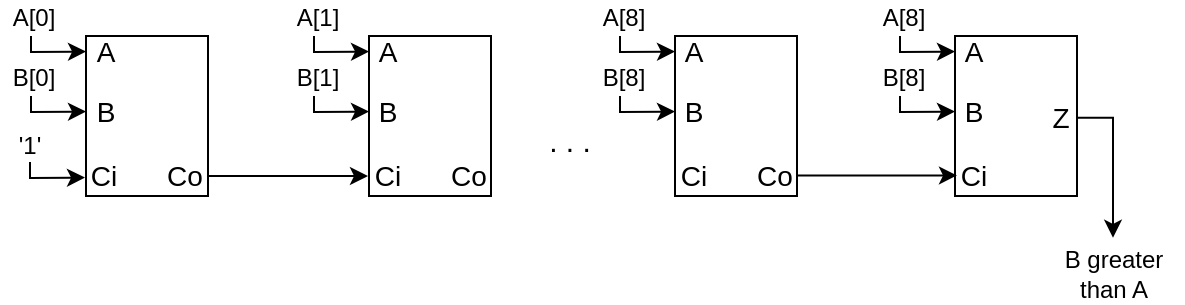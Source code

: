 <mxfile version="24.2.5" type="device">
  <diagram name="Página-1" id="vRxYO6DMqXa_rJUMRlu8">
    <mxGraphModel dx="607" dy="836" grid="1" gridSize="10" guides="1" tooltips="1" connect="1" arrows="1" fold="1" page="1" pageScale="1" pageWidth="827" pageHeight="1169" math="0" shadow="0">
      <root>
        <mxCell id="0" />
        <mxCell id="1" parent="0" />
        <mxCell id="k03Bdu_cSl1INezrBL65-53" value="" style="rounded=0;whiteSpace=wrap;html=1;" vertex="1" parent="1">
          <mxGeometry x="1526" y="850" width="61" height="80" as="geometry" />
        </mxCell>
        <mxCell id="k03Bdu_cSl1INezrBL65-54" value="&lt;font style=&quot;font-size: 14px;&quot;&gt;A&lt;/font&gt;" style="text;html=1;align=center;verticalAlign=middle;whiteSpace=wrap;rounded=0;" vertex="1" parent="1">
          <mxGeometry x="1526.5" y="850" width="18" height="16" as="geometry" />
        </mxCell>
        <mxCell id="k03Bdu_cSl1INezrBL65-55" value="&lt;font style=&quot;font-size: 14px;&quot;&gt;Ci&lt;/font&gt;" style="text;html=1;align=center;verticalAlign=middle;whiteSpace=wrap;rounded=0;" vertex="1" parent="1">
          <mxGeometry x="1528" y="911.63" width="14" height="16.75" as="geometry" />
        </mxCell>
        <mxCell id="k03Bdu_cSl1INezrBL65-56" value="&lt;font style=&quot;font-size: 14px;&quot;&gt;Co&lt;/font&gt;" style="text;html=1;align=center;verticalAlign=middle;whiteSpace=wrap;rounded=0;" vertex="1" parent="1">
          <mxGeometry x="1564" y="910.88" width="23" height="18.25" as="geometry" />
        </mxCell>
        <mxCell id="k03Bdu_cSl1INezrBL65-58" value="&lt;font style=&quot;font-size: 14px;&quot;&gt;B&lt;/font&gt;" style="text;html=1;align=center;verticalAlign=middle;whiteSpace=wrap;rounded=0;" vertex="1" parent="1">
          <mxGeometry x="1526.5" y="880" width="18" height="16" as="geometry" />
        </mxCell>
        <mxCell id="k03Bdu_cSl1INezrBL65-59" value="" style="rounded=0;whiteSpace=wrap;html=1;" vertex="1" parent="1">
          <mxGeometry x="1667.5" y="850" width="61" height="80" as="geometry" />
        </mxCell>
        <mxCell id="k03Bdu_cSl1INezrBL65-60" value="&lt;font style=&quot;font-size: 14px;&quot;&gt;A&lt;/font&gt;" style="text;html=1;align=center;verticalAlign=middle;whiteSpace=wrap;rounded=0;" vertex="1" parent="1">
          <mxGeometry x="1668" y="850" width="18" height="16" as="geometry" />
        </mxCell>
        <mxCell id="k03Bdu_cSl1INezrBL65-61" value="&lt;font style=&quot;font-size: 14px;&quot;&gt;Ci&lt;/font&gt;" style="text;html=1;align=center;verticalAlign=middle;whiteSpace=wrap;rounded=0;" vertex="1" parent="1">
          <mxGeometry x="1669.5" y="911.63" width="14" height="16.75" as="geometry" />
        </mxCell>
        <mxCell id="k03Bdu_cSl1INezrBL65-62" value="&lt;font style=&quot;font-size: 14px;&quot;&gt;Co&lt;/font&gt;" style="text;html=1;align=center;verticalAlign=middle;whiteSpace=wrap;rounded=0;" vertex="1" parent="1">
          <mxGeometry x="1705.5" y="910.88" width="23" height="18.25" as="geometry" />
        </mxCell>
        <mxCell id="k03Bdu_cSl1INezrBL65-64" value="&lt;font style=&quot;font-size: 14px;&quot;&gt;B&lt;/font&gt;" style="text;html=1;align=center;verticalAlign=middle;whiteSpace=wrap;rounded=0;" vertex="1" parent="1">
          <mxGeometry x="1668" y="880" width="18" height="16" as="geometry" />
        </mxCell>
        <mxCell id="k03Bdu_cSl1INezrBL65-65" value="" style="endArrow=classic;html=1;rounded=0;exitX=1;exitY=0.5;exitDx=0;exitDy=0;" edge="1" parent="1" source="k03Bdu_cSl1INezrBL65-56">
          <mxGeometry width="50" height="50" relative="1" as="geometry">
            <mxPoint x="1609.5" y="919.81" as="sourcePoint" />
            <mxPoint x="1667" y="920" as="targetPoint" />
          </mxGeometry>
        </mxCell>
        <mxCell id="k03Bdu_cSl1INezrBL65-67" value="" style="endArrow=classic;html=1;rounded=0;" edge="1" parent="1">
          <mxGeometry width="50" height="50" relative="1" as="geometry">
            <mxPoint x="1640" y="850" as="sourcePoint" />
            <mxPoint x="1667.5" y="857.76" as="targetPoint" />
            <Array as="points">
              <mxPoint x="1640" y="858" />
            </Array>
          </mxGeometry>
        </mxCell>
        <mxCell id="k03Bdu_cSl1INezrBL65-68" value="" style="endArrow=classic;html=1;rounded=0;" edge="1" parent="1">
          <mxGeometry width="50" height="50" relative="1" as="geometry">
            <mxPoint x="1640" y="880" as="sourcePoint" />
            <mxPoint x="1667.5" y="887.76" as="targetPoint" />
            <Array as="points">
              <mxPoint x="1640" y="888" />
            </Array>
          </mxGeometry>
        </mxCell>
        <mxCell id="k03Bdu_cSl1INezrBL65-69" value="" style="endArrow=classic;html=1;rounded=0;" edge="1" parent="1">
          <mxGeometry width="50" height="50" relative="1" as="geometry">
            <mxPoint x="1498.5" y="850" as="sourcePoint" />
            <mxPoint x="1526" y="857.76" as="targetPoint" />
            <Array as="points">
              <mxPoint x="1498.5" y="858" />
            </Array>
          </mxGeometry>
        </mxCell>
        <mxCell id="k03Bdu_cSl1INezrBL65-70" value="" style="endArrow=classic;html=1;rounded=0;" edge="1" parent="1">
          <mxGeometry width="50" height="50" relative="1" as="geometry">
            <mxPoint x="1498.5" y="880" as="sourcePoint" />
            <mxPoint x="1526" y="887.76" as="targetPoint" />
            <Array as="points">
              <mxPoint x="1498.5" y="888" />
            </Array>
          </mxGeometry>
        </mxCell>
        <mxCell id="k03Bdu_cSl1INezrBL65-71" value="A[0]" style="text;html=1;align=center;verticalAlign=middle;whiteSpace=wrap;rounded=0;" vertex="1" parent="1">
          <mxGeometry x="1485" y="832" width="30" height="18" as="geometry" />
        </mxCell>
        <mxCell id="k03Bdu_cSl1INezrBL65-72" value="B[0]" style="text;html=1;align=center;verticalAlign=middle;whiteSpace=wrap;rounded=0;" vertex="1" parent="1">
          <mxGeometry x="1485" y="862" width="30" height="18" as="geometry" />
        </mxCell>
        <mxCell id="k03Bdu_cSl1INezrBL65-73" value="A[1]" style="text;html=1;align=center;verticalAlign=middle;whiteSpace=wrap;rounded=0;" vertex="1" parent="1">
          <mxGeometry x="1627" y="832" width="30" height="18" as="geometry" />
        </mxCell>
        <mxCell id="k03Bdu_cSl1INezrBL65-74" value="B[1]" style="text;html=1;align=center;verticalAlign=middle;whiteSpace=wrap;rounded=0;" vertex="1" parent="1">
          <mxGeometry x="1627" y="862" width="30" height="18" as="geometry" />
        </mxCell>
        <mxCell id="k03Bdu_cSl1INezrBL65-75" value="" style="endArrow=classic;html=1;rounded=0;" edge="1" parent="1">
          <mxGeometry width="50" height="50" relative="1" as="geometry">
            <mxPoint x="1498" y="913" as="sourcePoint" />
            <mxPoint x="1525.5" y="920.76" as="targetPoint" />
            <Array as="points">
              <mxPoint x="1498" y="921" />
            </Array>
          </mxGeometry>
        </mxCell>
        <mxCell id="k03Bdu_cSl1INezrBL65-76" value="&#39;1&#39;" style="text;html=1;align=center;verticalAlign=middle;whiteSpace=wrap;rounded=0;" vertex="1" parent="1">
          <mxGeometry x="1483" y="896" width="30" height="18" as="geometry" />
        </mxCell>
        <mxCell id="k03Bdu_cSl1INezrBL65-77" value="&lt;font style=&quot;font-size: 15px;&quot;&gt;. . .&lt;/font&gt;" style="text;html=1;align=center;verticalAlign=middle;whiteSpace=wrap;rounded=0;" vertex="1" parent="1">
          <mxGeometry x="1753" y="891.63" width="30" height="20" as="geometry" />
        </mxCell>
        <mxCell id="k03Bdu_cSl1INezrBL65-79" value="" style="rounded=0;whiteSpace=wrap;html=1;" vertex="1" parent="1">
          <mxGeometry x="1820.5" y="850" width="61" height="80" as="geometry" />
        </mxCell>
        <mxCell id="k03Bdu_cSl1INezrBL65-80" value="&lt;font style=&quot;font-size: 14px;&quot;&gt;A&lt;/font&gt;" style="text;html=1;align=center;verticalAlign=middle;whiteSpace=wrap;rounded=0;" vertex="1" parent="1">
          <mxGeometry x="1821" y="850" width="18" height="16" as="geometry" />
        </mxCell>
        <mxCell id="k03Bdu_cSl1INezrBL65-81" value="&lt;font style=&quot;font-size: 14px;&quot;&gt;Ci&lt;/font&gt;" style="text;html=1;align=center;verticalAlign=middle;whiteSpace=wrap;rounded=0;" vertex="1" parent="1">
          <mxGeometry x="1822.5" y="911.63" width="14" height="16.75" as="geometry" />
        </mxCell>
        <mxCell id="k03Bdu_cSl1INezrBL65-82" value="&lt;font style=&quot;font-size: 14px;&quot;&gt;Co&lt;/font&gt;" style="text;html=1;align=center;verticalAlign=middle;whiteSpace=wrap;rounded=0;" vertex="1" parent="1">
          <mxGeometry x="1858.5" y="910.88" width="23" height="18.25" as="geometry" />
        </mxCell>
        <mxCell id="k03Bdu_cSl1INezrBL65-84" value="&lt;font style=&quot;font-size: 14px;&quot;&gt;B&lt;/font&gt;" style="text;html=1;align=center;verticalAlign=middle;whiteSpace=wrap;rounded=0;" vertex="1" parent="1">
          <mxGeometry x="1821" y="880" width="18" height="16" as="geometry" />
        </mxCell>
        <mxCell id="k03Bdu_cSl1INezrBL65-85" value="" style="endArrow=classic;html=1;rounded=0;" edge="1" parent="1">
          <mxGeometry width="50" height="50" relative="1" as="geometry">
            <mxPoint x="1793" y="850" as="sourcePoint" />
            <mxPoint x="1820.5" y="857.76" as="targetPoint" />
            <Array as="points">
              <mxPoint x="1793" y="858" />
            </Array>
          </mxGeometry>
        </mxCell>
        <mxCell id="k03Bdu_cSl1INezrBL65-86" value="" style="endArrow=classic;html=1;rounded=0;" edge="1" parent="1">
          <mxGeometry width="50" height="50" relative="1" as="geometry">
            <mxPoint x="1793" y="880" as="sourcePoint" />
            <mxPoint x="1820.5" y="887.76" as="targetPoint" />
            <Array as="points">
              <mxPoint x="1793" y="888" />
            </Array>
          </mxGeometry>
        </mxCell>
        <mxCell id="k03Bdu_cSl1INezrBL65-87" value="A[8]" style="text;html=1;align=center;verticalAlign=middle;whiteSpace=wrap;rounded=0;" vertex="1" parent="1">
          <mxGeometry x="1780" y="832" width="30" height="18" as="geometry" />
        </mxCell>
        <mxCell id="k03Bdu_cSl1INezrBL65-88" value="B[8]" style="text;html=1;align=center;verticalAlign=middle;whiteSpace=wrap;rounded=0;" vertex="1" parent="1">
          <mxGeometry x="1780" y="862" width="30" height="18" as="geometry" />
        </mxCell>
        <mxCell id="k03Bdu_cSl1INezrBL65-90" value="" style="rounded=0;whiteSpace=wrap;html=1;" vertex="1" parent="1">
          <mxGeometry x="1960.5" y="850" width="61" height="80" as="geometry" />
        </mxCell>
        <mxCell id="k03Bdu_cSl1INezrBL65-91" value="&lt;font style=&quot;font-size: 14px;&quot;&gt;A&lt;/font&gt;" style="text;html=1;align=center;verticalAlign=middle;whiteSpace=wrap;rounded=0;" vertex="1" parent="1">
          <mxGeometry x="1961" y="850" width="18" height="16" as="geometry" />
        </mxCell>
        <mxCell id="k03Bdu_cSl1INezrBL65-92" value="&lt;font style=&quot;font-size: 14px;&quot;&gt;Ci&lt;/font&gt;" style="text;html=1;align=center;verticalAlign=middle;whiteSpace=wrap;rounded=0;" vertex="1" parent="1">
          <mxGeometry x="1962.5" y="911.63" width="14" height="16.75" as="geometry" />
        </mxCell>
        <mxCell id="k03Bdu_cSl1INezrBL65-94" value="&lt;font style=&quot;font-size: 14px;&quot;&gt;Z&lt;/font&gt;" style="text;html=1;align=center;verticalAlign=middle;whiteSpace=wrap;rounded=0;" vertex="1" parent="1">
          <mxGeometry x="2004.5" y="883" width="17" height="16" as="geometry" />
        </mxCell>
        <mxCell id="k03Bdu_cSl1INezrBL65-95" value="&lt;font style=&quot;font-size: 14px;&quot;&gt;B&lt;/font&gt;" style="text;html=1;align=center;verticalAlign=middle;whiteSpace=wrap;rounded=0;" vertex="1" parent="1">
          <mxGeometry x="1961" y="880" width="18" height="16" as="geometry" />
        </mxCell>
        <mxCell id="k03Bdu_cSl1INezrBL65-96" value="" style="endArrow=classic;html=1;rounded=0;" edge="1" parent="1">
          <mxGeometry width="50" height="50" relative="1" as="geometry">
            <mxPoint x="1933" y="850" as="sourcePoint" />
            <mxPoint x="1960.5" y="857.76" as="targetPoint" />
            <Array as="points">
              <mxPoint x="1933" y="858" />
            </Array>
          </mxGeometry>
        </mxCell>
        <mxCell id="k03Bdu_cSl1INezrBL65-97" value="" style="endArrow=classic;html=1;rounded=0;" edge="1" parent="1">
          <mxGeometry width="50" height="50" relative="1" as="geometry">
            <mxPoint x="1933" y="880" as="sourcePoint" />
            <mxPoint x="1960.5" y="887.76" as="targetPoint" />
            <Array as="points">
              <mxPoint x="1933" y="888" />
            </Array>
          </mxGeometry>
        </mxCell>
        <mxCell id="k03Bdu_cSl1INezrBL65-98" value="A[8]" style="text;html=1;align=center;verticalAlign=middle;whiteSpace=wrap;rounded=0;" vertex="1" parent="1">
          <mxGeometry x="1920" y="832" width="30" height="18" as="geometry" />
        </mxCell>
        <mxCell id="k03Bdu_cSl1INezrBL65-99" value="B[8]" style="text;html=1;align=center;verticalAlign=middle;whiteSpace=wrap;rounded=0;" vertex="1" parent="1">
          <mxGeometry x="1920" y="862" width="30" height="18" as="geometry" />
        </mxCell>
        <mxCell id="k03Bdu_cSl1INezrBL65-100" value="" style="endArrow=classic;html=1;rounded=0;exitX=0.993;exitY=0.203;exitDx=0;exitDy=0;exitPerimeter=0;" edge="1" parent="1">
          <mxGeometry width="50" height="50" relative="1" as="geometry">
            <mxPoint x="2021.5" y="890.88" as="sourcePoint" />
            <mxPoint x="2039.5" y="950.88" as="targetPoint" />
            <Array as="points">
              <mxPoint x="2039.5" y="890.88" />
            </Array>
          </mxGeometry>
        </mxCell>
        <mxCell id="k03Bdu_cSl1INezrBL65-102" value="" style="endArrow=classic;html=1;rounded=0;exitX=1;exitY=0.5;exitDx=0;exitDy=0;" edge="1" parent="1">
          <mxGeometry width="50" height="50" relative="1" as="geometry">
            <mxPoint x="1881.5" y="919.72" as="sourcePoint" />
            <mxPoint x="1961.5" y="919.72" as="targetPoint" />
          </mxGeometry>
        </mxCell>
        <mxCell id="k03Bdu_cSl1INezrBL65-103" value="B greater than A" style="text;html=1;align=center;verticalAlign=middle;whiteSpace=wrap;rounded=0;" vertex="1" parent="1">
          <mxGeometry x="2004.5" y="960" width="70" height="18" as="geometry" />
        </mxCell>
      </root>
    </mxGraphModel>
  </diagram>
</mxfile>
